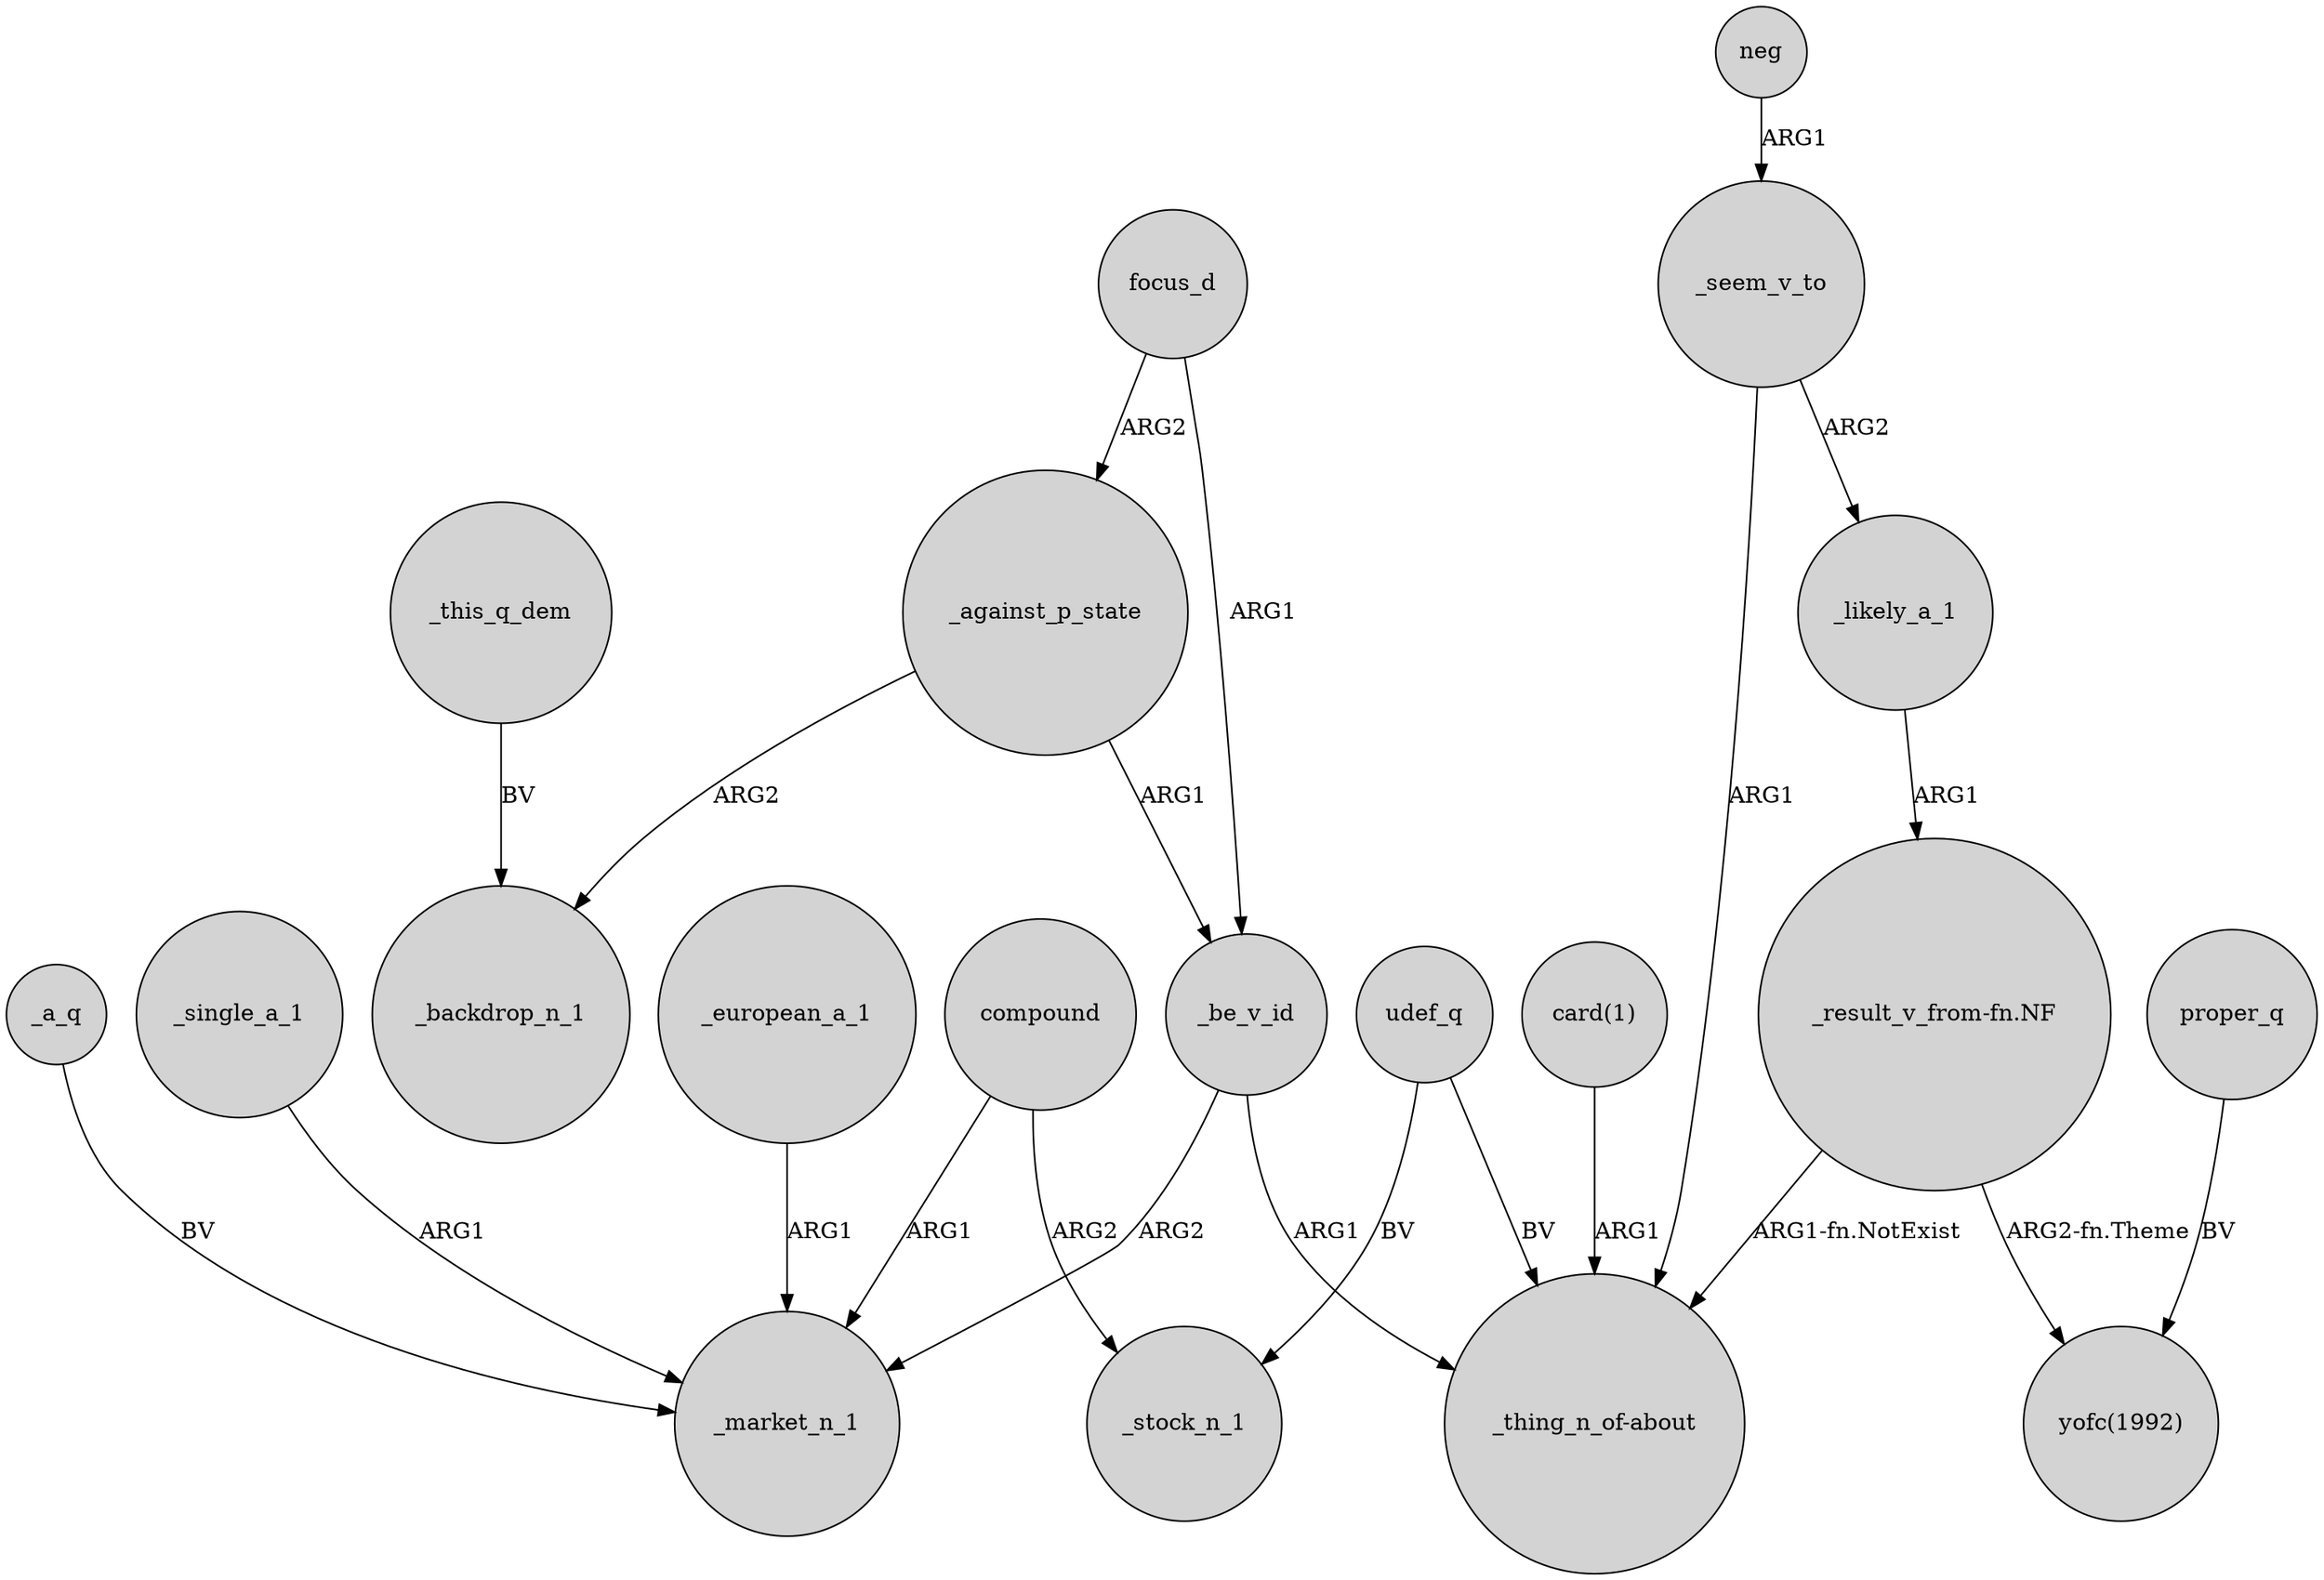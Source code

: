 digraph {
	node [shape=circle style=filled]
	"_result_v_from-fn.NF" -> "_thing_n_of-about" [label="ARG1-fn.NotExist"]
	udef_q -> "_thing_n_of-about" [label=BV]
	_against_p_state -> _be_v_id [label=ARG1]
	_seem_v_to -> "_thing_n_of-about" [label=ARG1]
	proper_q -> "yofc(1992)" [label=BV]
	_this_q_dem -> _backdrop_n_1 [label=BV]
	_be_v_id -> "_thing_n_of-about" [label=ARG1]
	compound -> _stock_n_1 [label=ARG2]
	_likely_a_1 -> "_result_v_from-fn.NF" [label=ARG1]
	_seem_v_to -> _likely_a_1 [label=ARG2]
	_be_v_id -> _market_n_1 [label=ARG2]
	_single_a_1 -> _market_n_1 [label=ARG1]
	focus_d -> _be_v_id [label=ARG1]
	udef_q -> _stock_n_1 [label=BV]
	_a_q -> _market_n_1 [label=BV]
	"_result_v_from-fn.NF" -> "yofc(1992)" [label="ARG2-fn.Theme"]
	"card(1)" -> "_thing_n_of-about" [label=ARG1]
	neg -> _seem_v_to [label=ARG1]
	_european_a_1 -> _market_n_1 [label=ARG1]
	compound -> _market_n_1 [label=ARG1]
	focus_d -> _against_p_state [label=ARG2]
	_against_p_state -> _backdrop_n_1 [label=ARG2]
}
